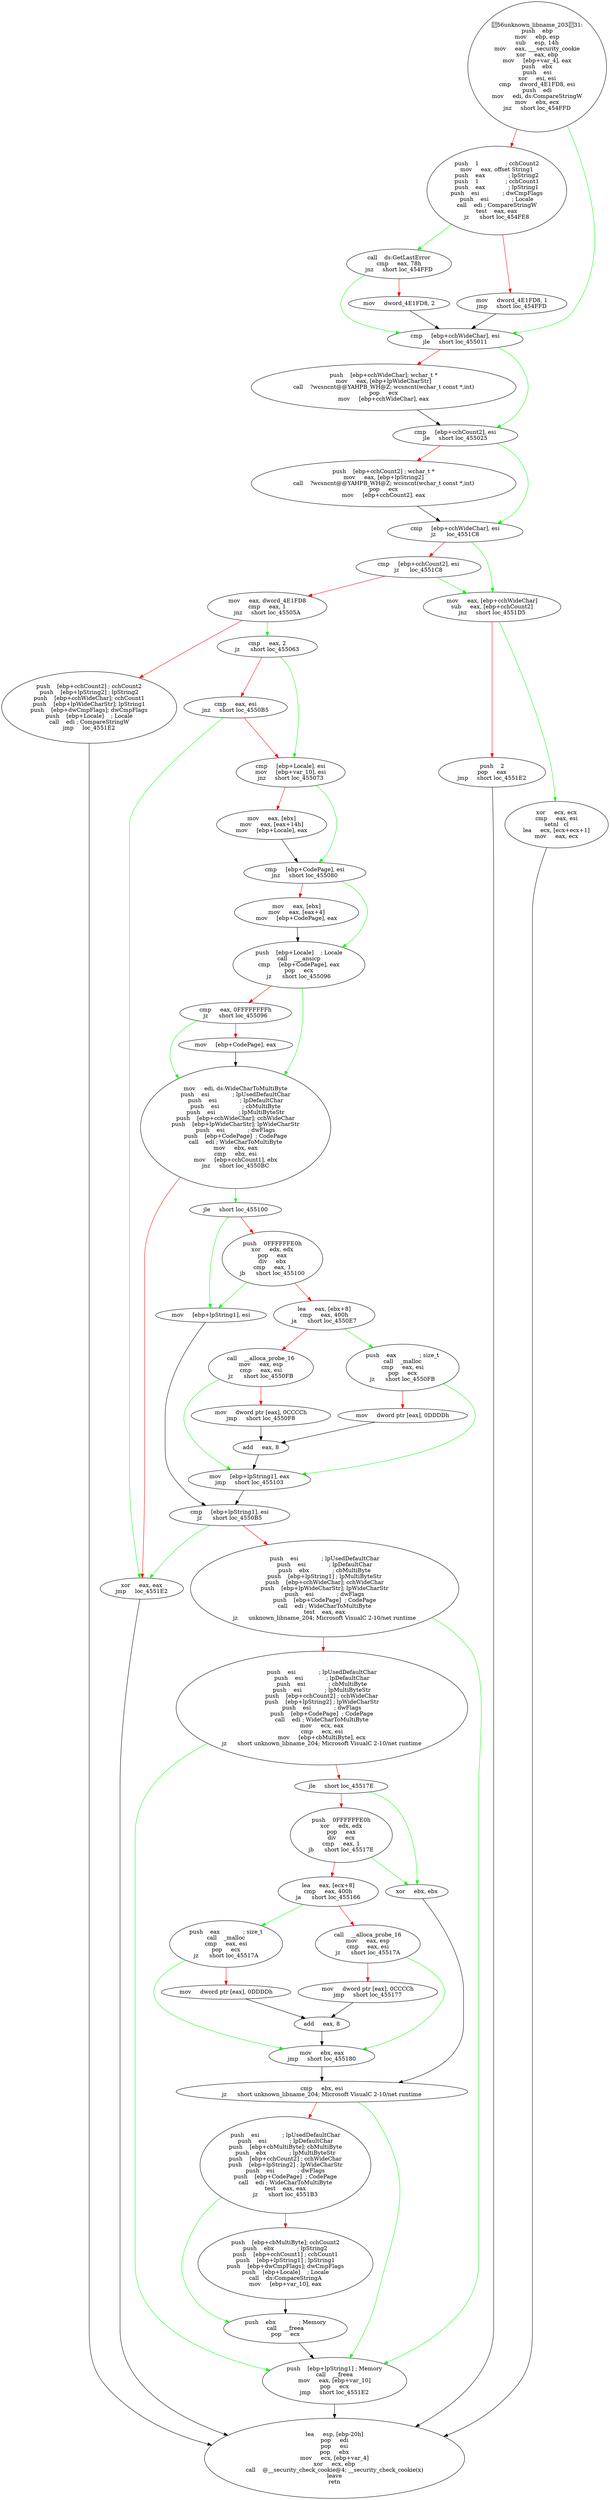 digraph G{
Node0 [label = "56unknown_libname_20331:
push    ebp
mov     ebp, esp
sub     esp, 14h
mov     eax, ___security_cookie
xor     eax, ebp
mov     [ebp+var_4], eax
push    ebx
push    esi
xor     esi, esi
cmp     dword_4E1FD8, esi
push    edi
mov     edi, ds:CompareStringW
mov     ebx, ecx
jnz     short loc_454FFD"]
Node1 [label = "push    1               ; cchCount2
mov     eax, offset String1
push    eax             ; lpString2
push    1               ; cchCount1
push    eax             ; lpString1
push    esi             ; dwCmpFlags
push    esi             ; Locale
call    edi ; CompareStringW
test    eax, eax
jz      short loc_454FE8"]
Node2 [label = "mov     dword_4E1FD8, 1
jmp     short loc_454FFD"]
Node3 [label = "call    ds:GetLastError
cmp     eax, 78h
jnz     short loc_454FFD"]
Node4 [label = "mov     dword_4E1FD8, 2"]
Node5 [label = "cmp     [ebp+cchWideChar], esi
jle     short loc_455011"]
Node6 [label = "push    [ebp+cchWideChar]; wchar_t *
mov     eax, [ebp+lpWideCharStr]
call    ?wcsncnt@@YAHPB_WH@Z; wcsncnt(wchar_t const *,int)
pop     ecx
mov     [ebp+cchWideChar], eax"]
Node7 [label = "cmp     [ebp+cchCount2], esi
jle     short loc_455025"]
Node8 [label = "push    [ebp+cchCount2] ; wchar_t *
mov     eax, [ebp+lpString2]
call    ?wcsncnt@@YAHPB_WH@Z; wcsncnt(wchar_t const *,int)
pop     ecx
mov     [ebp+cchCount2], eax"]
Node9 [label = "cmp     [ebp+cchWideChar], esi
jz      loc_4551C8"]
Node10 [label = "cmp     [ebp+cchCount2], esi
jz      loc_4551C8"]
Node11 [label = "mov     eax, dword_4E1FD8
cmp     eax, 1
jnz     short loc_45505A"]
Node12 [label = "push    [ebp+cchCount2] ; cchCount2
push    [ebp+lpString2] ; lpString2
push    [ebp+cchWideChar]; cchCount1
push    [ebp+lpWideCharStr]; lpString1
push    [ebp+dwCmpFlags]; dwCmpFlags
push    [ebp+Locale]    ; Locale
call    edi ; CompareStringW
jmp     loc_4551E2"]
Node13 [label = "cmp     eax, 2
jz      short loc_455063"]
Node14 [label = "cmp     eax, esi
jnz     short loc_4550B5"]
Node15 [label = "cmp     [ebp+Locale], esi
mov     [ebp+var_10], esi
jnz     short loc_455073"]
Node16 [label = "mov     eax, [ebx]
mov     eax, [eax+14h]
mov     [ebp+Locale], eax"]
Node17 [label = "cmp     [ebp+CodePage], esi
jnz     short loc_455080"]
Node18 [label = "mov     eax, [ebx]
mov     eax, [eax+4]
mov     [ebp+CodePage], eax"]
Node19 [label = "push    [ebp+Locale]    ; Locale
call    ___ansicp
cmp     [ebp+CodePage], eax
pop     ecx
jz      short loc_455096"]
Node20 [label = "cmp     eax, 0FFFFFFFFh
jz      short loc_455096"]
Node21 [label = "mov     [ebp+CodePage], eax"]
Node22 [label = "mov     edi, ds:WideCharToMultiByte
push    esi             ; lpUsedDefaultChar
push    esi             ; lpDefaultChar
push    esi             ; cbMultiByte
push    esi             ; lpMultiByteStr
push    [ebp+cchWideChar]; cchWideChar
push    [ebp+lpWideCharStr]; lpWideCharStr
push    esi             ; dwFlags
push    [ebp+CodePage]  ; CodePage
call    edi ; WideCharToMultiByte
mov     ebx, eax
cmp     ebx, esi
mov     [ebp+cchCount1], ebx
jnz     short loc_4550BC"]
Node23 [label = "xor     eax, eax
jmp     loc_4551E2"]
Node24 [label = "jle     short loc_455100"]
Node25 [label = "push    0FFFFFFE0h
xor     edx, edx
pop     eax
div     ebx
cmp     eax, 1
jb      short loc_455100"]
Node26 [label = "lea     eax, [ebx+8]
cmp     eax, 400h
ja      short loc_4550E7"]
Node27 [label = "call    __alloca_probe_16
mov     eax, esp
cmp     eax, esi
jz      short loc_4550FB"]
Node28 [label = "mov     dword ptr [eax], 0CCCCh
jmp     short loc_4550F8"]
Node29 [label = "push    eax             ; size_t
call    _malloc
cmp     eax, esi
pop     ecx
jz      short loc_4550FB"]
Node30 [label = "mov     dword ptr [eax], 0DDDDh"]
Node31 [label = "add     eax, 8"]
Node32 [label = "mov     [ebp+lpString1], eax
jmp     short loc_455103"]
Node33 [label = "mov     [ebp+lpString1], esi"]
Node34 [label = "cmp     [ebp+lpString1], esi
jz      short loc_4550B5"]
Node35 [label = "push    esi             ; lpUsedDefaultChar
push    esi             ; lpDefaultChar
push    ebx             ; cbMultiByte
push    [ebp+lpString1] ; lpMultiByteStr
push    [ebp+cchWideChar]; cchWideChar
push    [ebp+lpWideCharStr]; lpWideCharStr
push    esi             ; dwFlags
push    [ebp+CodePage]  ; CodePage
call    edi ; WideCharToMultiByte
test    eax, eax
jz      unknown_libname_204; Microsoft VisualC 2-10/net runtime"]
Node36 [label = "push    esi             ; lpUsedDefaultChar
push    esi             ; lpDefaultChar
push    esi             ; cbMultiByte
push    esi             ; lpMultiByteStr
push    [ebp+cchCount2] ; cchWideChar
push    [ebp+lpString2] ; lpWideCharStr
push    esi             ; dwFlags
push    [ebp+CodePage]  ; CodePage
call    edi ; WideCharToMultiByte
mov     ecx, eax
cmp     ecx, esi
mov     [ebp+cbMultiByte], ecx
jz      short unknown_libname_204; Microsoft VisualC 2-10/net runtime"]
Node37 [label = "jle     short loc_45517E"]
Node38 [label = "push    0FFFFFFE0h
xor     edx, edx
pop     eax
div     ecx
cmp     eax, 1
jb      short loc_45517E"]
Node39 [label = "lea     eax, [ecx+8]
cmp     eax, 400h
ja      short loc_455166"]
Node40 [label = "call    __alloca_probe_16
mov     eax, esp
cmp     eax, esi
jz      short loc_45517A"]
Node41 [label = "mov     dword ptr [eax], 0CCCCh
jmp     short loc_455177"]
Node42 [label = "push    eax             ; size_t
call    _malloc
cmp     eax, esi
pop     ecx
jz      short loc_45517A"]
Node43 [label = "mov     dword ptr [eax], 0DDDDh"]
Node44 [label = "add     eax, 8"]
Node45 [label = "mov     ebx, eax
jmp     short loc_455180"]
Node46 [label = "xor     ebx, ebx"]
Node47 [label = "cmp     ebx, esi
jz      short unknown_libname_204; Microsoft VisualC 2-10/net runtime"]
Node48 [label = "push    esi             ; lpUsedDefaultChar
push    esi             ; lpDefaultChar
push    [ebp+cbMultiByte]; cbMultiByte
push    ebx             ; lpMultiByteStr
push    [ebp+cchCount2] ; cchWideChar
push    [ebp+lpString2] ; lpWideCharStr
push    esi             ; dwFlags
push    [ebp+CodePage]  ; CodePage
call    edi ; WideCharToMultiByte
test    eax, eax
jz      short loc_4551B3"]
Node49 [label = "push    [ebp+cbMultiByte]; cchCount2
push    ebx             ; lpString2
push    [ebp+cchCount1] ; cchCount1
push    [ebp+lpString1] ; lpString1
push    [ebp+dwCmpFlags]; dwCmpFlags
push    [ebp+Locale]    ; Locale
call    ds:CompareStringA
mov     [ebp+var_10], eax"]
Node50 [label = "push    ebx             ; Memory
call    __freea
pop     ecx"]
Node51 [label = "push    [ebp+lpString1] ; Memory
call    __freea
mov     eax, [ebp+var_10]
pop     ecx
jmp     short loc_4551E2"]
Node52 [label = "mov     eax, [ebp+cchWideChar]
sub     eax, [ebp+cchCount2]
jnz     short loc_4551D5"]
Node53 [label = "push    2
pop     eax
jmp     short loc_4551E2"]
Node54 [label = "xor     ecx, ecx
cmp     eax, esi
setnl   cl
lea     ecx, [ecx+ecx+1]
mov     eax, ecx"]
Node55 [label = "lea     esp, [ebp-20h]
pop     edi
pop     esi
pop     ebx
mov     ecx, [ebp+var_4]
xor     ecx, ebp
call    @__security_check_cookie@4; __security_check_cookie(x)
leave
retn"]
Node0 -> Node1 [color = "red"]
Node0 -> Node5 [color = "green"]
Node1 -> Node2 [color = "red"]
Node1 -> Node3 [color = "green"]
Node2 -> Node5 [color = "black"]
Node3 -> Node4 [color = "red"]
Node3 -> Node5 [color = "green"]
Node4 -> Node5 [color = "black"]
Node5 -> Node6 [color = "red"]
Node5 -> Node7 [color = "green"]
Node6 -> Node7 [color = "black"]
Node7 -> Node8 [color = "red"]
Node7 -> Node9 [color = "green"]
Node8 -> Node9 [color = "black"]
Node9 -> Node10 [color = "red"]
Node9 -> Node52 [color = "green"]
Node10 -> Node11 [color = "red"]
Node10 -> Node52 [color = "green"]
Node11 -> Node12 [color = "red"]
Node11 -> Node13 [color = "green"]
Node12 -> Node55 [color = "black"]
Node13 -> Node14 [color = "red"]
Node13 -> Node15 [color = "green"]
Node14 -> Node15 [color = "red"]
Node14 -> Node23 [color = "green"]
Node15 -> Node16 [color = "red"]
Node15 -> Node17 [color = "green"]
Node16 -> Node17 [color = "black"]
Node17 -> Node18 [color = "red"]
Node17 -> Node19 [color = "green"]
Node18 -> Node19 [color = "black"]
Node19 -> Node20 [color = "red"]
Node19 -> Node22 [color = "green"]
Node20 -> Node21 [color = "red"]
Node20 -> Node22 [color = "green"]
Node21 -> Node22 [color = "black"]
Node22 -> Node23 [color = "red"]
Node22 -> Node24 [color = "green"]
Node23 -> Node55 [color = "black"]
Node24 -> Node25 [color = "red"]
Node24 -> Node33 [color = "green"]
Node25 -> Node26 [color = "red"]
Node25 -> Node33 [color = "green"]
Node26 -> Node27 [color = "red"]
Node26 -> Node29 [color = "green"]
Node27 -> Node28 [color = "red"]
Node27 -> Node32 [color = "green"]
Node28 -> Node31 [color = "black"]
Node29 -> Node30 [color = "red"]
Node29 -> Node32 [color = "green"]
Node30 -> Node31 [color = "black"]
Node31 -> Node32 [color = "black"]
Node32 -> Node34 [color = "black"]
Node33 -> Node34 [color = "black"]
Node34 -> Node23 [color = "green"]
Node34 -> Node35 [color = "red"]
Node35 -> Node36 [color = "red"]
Node35 -> Node51 [color = "green"]
Node36 -> Node37 [color = "red"]
Node36 -> Node51 [color = "green"]
Node37 -> Node38 [color = "red"]
Node37 -> Node46 [color = "green"]
Node38 -> Node39 [color = "red"]
Node38 -> Node46 [color = "green"]
Node39 -> Node40 [color = "red"]
Node39 -> Node42 [color = "green"]
Node40 -> Node41 [color = "red"]
Node40 -> Node45 [color = "green"]
Node41 -> Node44 [color = "black"]
Node42 -> Node43 [color = "red"]
Node42 -> Node45 [color = "green"]
Node43 -> Node44 [color = "black"]
Node44 -> Node45 [color = "black"]
Node45 -> Node47 [color = "black"]
Node46 -> Node47 [color = "black"]
Node47 -> Node48 [color = "red"]
Node47 -> Node51 [color = "green"]
Node48 -> Node49 [color = "red"]
Node48 -> Node50 [color = "green"]
Node49 -> Node50 [color = "black"]
Node50 -> Node51 [color = "black"]
Node51 -> Node55 [color = "black"]
Node52 -> Node53 [color = "red"]
Node52 -> Node54 [color = "green"]
Node53 -> Node55 [color = "black"]
Node54 -> Node55 [color = "black"]
}
